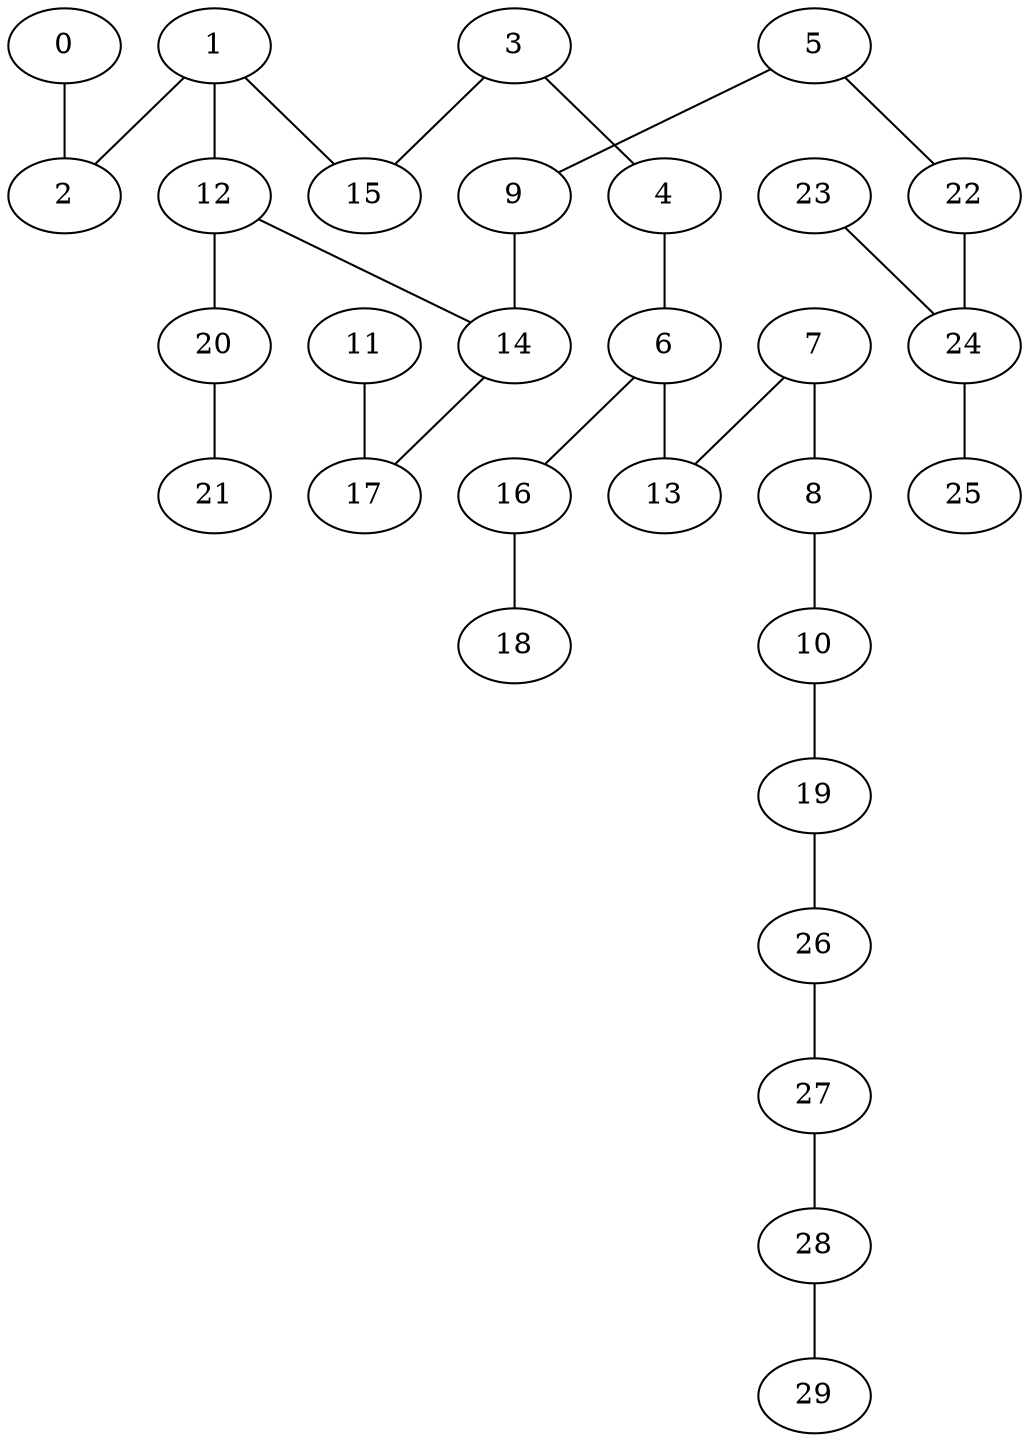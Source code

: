 graph DFS_R_grafoGeografico_30_30  {
0;
2;
1;
12;
14;
9;
5;
22;
24;
23;
25;
17;
11;
20;
21;
15;
3;
4;
6;
13;
7;
8;
10;
19;
26;
27;
28;
29;
16;
18;
0 -- 2;
1 -- 2;
1 -- 12;
12 -- 14;
9 -- 14;
5 -- 9;
5 -- 22;
22 -- 24;
23 -- 24;
24 -- 25;
14 -- 17;
11 -- 17;
12 -- 20;
20 -- 21;
1 -- 15;
3 -- 15;
3 -- 4;
4 -- 6;
6 -- 13;
7 -- 13;
7 -- 8;
8 -- 10;
10 -- 19;
19 -- 26;
26 -- 27;
27 -- 28;
28 -- 29;
6 -- 16;
16 -- 18;
}